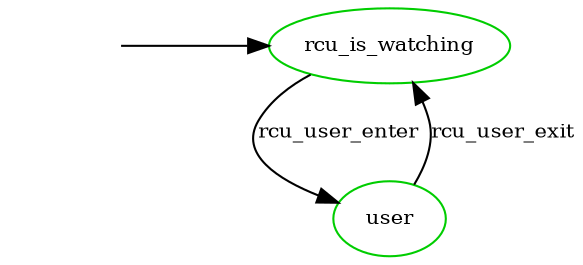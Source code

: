 digraph state_automaton {
	center = true;
	// size = "700,800";
	nodesep = 0.5;
	"__init" [shape=plaintext, style=invis, label=""];
	node [shape=ellipse, fontsize=10, color=green3];
	edge [fontsize=10];

	"__init" -> "rcu_is_watching";
	"rcu_is_watching" -> "user" [label="rcu_user_enter"];
	"user" -> "rcu_is_watching" [label="rcu_user_exit"];

	subgraph init {
		rank = min;
		"__init";
		"rcu_is_watching";
	}
}
